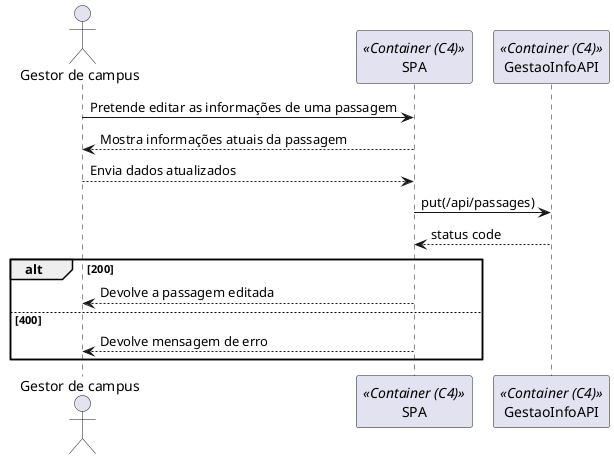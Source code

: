 @startuml

actor "Gestor de campus" as Actor
participant "SPA" as Container <<Container (C4)>>
participant "GestaoInfoAPI" as API <<Container (C4)>>

Actor -> Container: Pretende editar as informações de uma passagem

Container --> Actor: Mostra informações atuais da passagem

Actor --> Container: Envia dados atualizados 

Container -> API: put(/api/passages)

API --> Container: status code

alt 200
    Container --> Actor: Devolve a passagem editada
else 400
    Container --> Actor: Devolve mensagem de erro
end

@enduml
